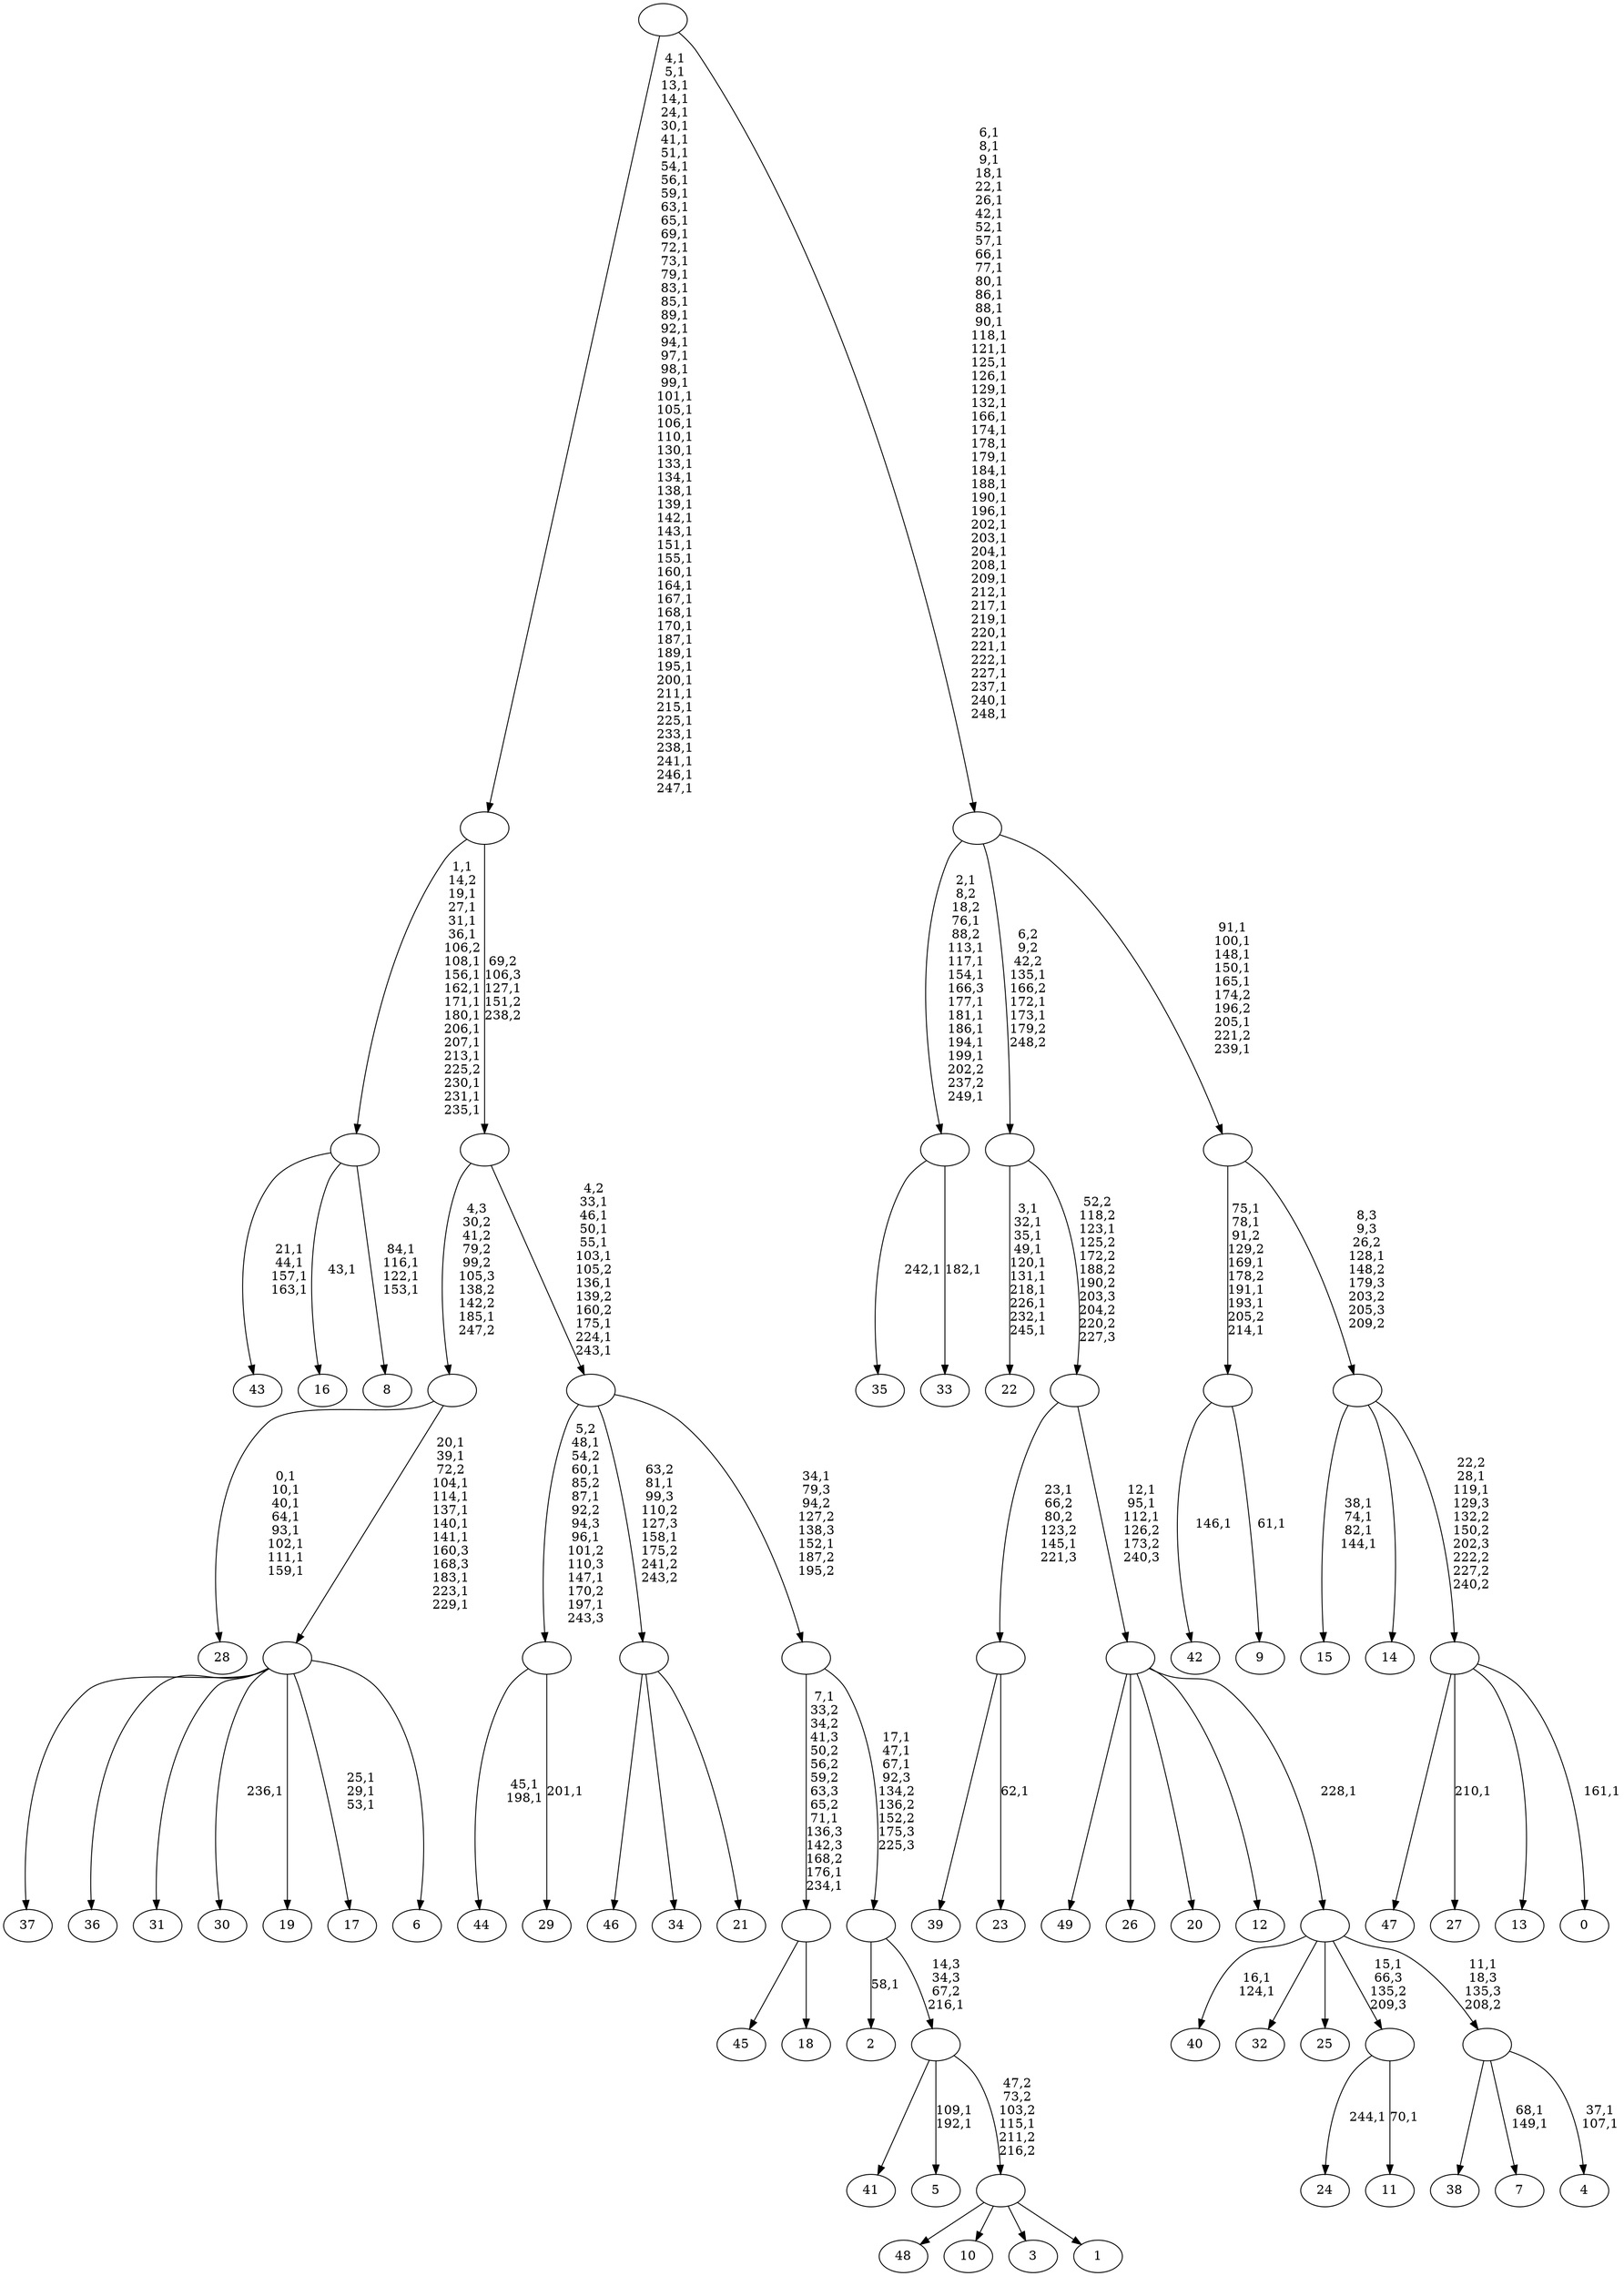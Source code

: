 digraph T {
	300 [label="49"]
	299 [label="48"]
	298 [label="47"]
	297 [label="46"]
	296 [label="45"]
	295 [label="44"]
	292 [label="43"]
	287 [label="42"]
	285 [label="41"]
	284 [label="40"]
	281 [label="39"]
	280 [label="38"]
	279 [label="37"]
	278 [label="36"]
	277 [label="35"]
	275 [label="34"]
	274 [label="33"]
	272 [label=""]
	261 [label="32"]
	260 [label="31"]
	259 [label="30"]
	257 [label="29"]
	255 [label=""]
	249 [label="28"]
	240 [label="27"]
	238 [label="26"]
	237 [label="25"]
	236 [label="24"]
	234 [label="23"]
	232 [label=""]
	230 [label="22"]
	219 [label="21"]
	218 [label=""]
	216 [label="20"]
	215 [label="19"]
	214 [label="18"]
	213 [label=""]
	209 [label="17"]
	205 [label="16"]
	203 [label="15"]
	198 [label="14"]
	197 [label="13"]
	196 [label="12"]
	195 [label="11"]
	193 [label=""]
	192 [label="10"]
	191 [label="9"]
	189 [label=""]
	183 [label="8"]
	178 [label=""]
	162 [label="7"]
	159 [label="6"]
	158 [label=""]
	148 [label=""]
	147 [label="5"]
	144 [label="4"]
	141 [label=""]
	140 [label=""]
	139 [label=""]
	136 [label=""]
	135 [label=""]
	132 [label="3"]
	131 [label="2"]
	129 [label="1"]
	128 [label=""]
	127 [label=""]
	126 [label=""]
	123 [label=""]
	121 [label=""]
	112 [label=""]
	111 [label=""]
	56 [label="0"]
	54 [label=""]
	52 [label=""]
	51 [label=""]
	44 [label=""]
	0 [label=""]
	272 -> 274 [label="182,1"]
	272 -> 277 [label="242,1"]
	255 -> 257 [label="201,1"]
	255 -> 295 [label="45,1\n198,1"]
	232 -> 234 [label="62,1"]
	232 -> 281 [label=""]
	218 -> 297 [label=""]
	218 -> 275 [label=""]
	218 -> 219 [label=""]
	213 -> 296 [label=""]
	213 -> 214 [label=""]
	193 -> 195 [label="70,1"]
	193 -> 236 [label="244,1"]
	189 -> 191 [label="61,1"]
	189 -> 287 [label="146,1"]
	178 -> 183 [label="84,1\n116,1\n122,1\n153,1"]
	178 -> 205 [label="43,1"]
	178 -> 292 [label="21,1\n44,1\n157,1\n163,1"]
	158 -> 209 [label="25,1\n29,1\n53,1"]
	158 -> 259 [label="236,1"]
	158 -> 279 [label=""]
	158 -> 278 [label=""]
	158 -> 260 [label=""]
	158 -> 215 [label=""]
	158 -> 159 [label=""]
	148 -> 158 [label="20,1\n39,1\n72,2\n104,1\n114,1\n137,1\n140,1\n141,1\n160,3\n168,3\n183,1\n223,1\n229,1"]
	148 -> 249 [label="0,1\n10,1\n40,1\n64,1\n93,1\n102,1\n111,1\n159,1"]
	141 -> 144 [label="37,1\n107,1"]
	141 -> 162 [label="68,1\n149,1"]
	141 -> 280 [label=""]
	140 -> 284 [label="16,1\n124,1"]
	140 -> 261 [label=""]
	140 -> 237 [label=""]
	140 -> 193 [label="15,1\n66,3\n135,2\n209,3"]
	140 -> 141 [label="11,1\n18,3\n135,3\n208,2"]
	139 -> 300 [label=""]
	139 -> 238 [label=""]
	139 -> 216 [label=""]
	139 -> 196 [label=""]
	139 -> 140 [label="228,1"]
	136 -> 139 [label="12,1\n95,1\n112,1\n126,2\n173,2\n240,3"]
	136 -> 232 [label="23,1\n66,2\n80,2\n123,2\n145,1\n221,3"]
	135 -> 230 [label="3,1\n32,1\n35,1\n49,1\n120,1\n131,1\n218,1\n226,1\n232,1\n245,1"]
	135 -> 136 [label="52,2\n118,2\n123,1\n125,2\n172,2\n188,2\n190,2\n203,3\n204,2\n220,2\n227,3"]
	128 -> 299 [label=""]
	128 -> 192 [label=""]
	128 -> 132 [label=""]
	128 -> 129 [label=""]
	127 -> 147 [label="109,1\n192,1"]
	127 -> 285 [label=""]
	127 -> 128 [label="47,2\n73,2\n103,2\n115,1\n211,2\n216,2"]
	126 -> 131 [label="58,1"]
	126 -> 127 [label="14,3\n34,3\n67,2\n216,1"]
	123 -> 126 [label="17,1\n47,1\n67,1\n92,3\n134,2\n136,2\n152,2\n175,3\n225,3"]
	123 -> 213 [label="7,1\n33,2\n34,2\n41,3\n50,2\n56,2\n59,2\n63,3\n65,2\n71,1\n136,3\n142,3\n168,2\n176,1\n234,1"]
	121 -> 123 [label="34,1\n79,3\n94,2\n127,2\n138,3\n152,1\n187,2\n195,2"]
	121 -> 218 [label="63,2\n81,1\n99,3\n110,2\n127,3\n158,1\n175,2\n241,2\n243,2"]
	121 -> 255 [label="5,2\n48,1\n54,2\n60,1\n85,2\n87,1\n92,2\n94,3\n96,1\n101,2\n110,3\n147,1\n170,2\n197,1\n243,3"]
	112 -> 121 [label="4,2\n33,1\n46,1\n50,1\n55,1\n103,1\n105,2\n136,1\n139,2\n160,2\n175,1\n224,1\n243,1"]
	112 -> 148 [label="4,3\n30,2\n41,2\n79,2\n99,2\n105,3\n138,2\n142,2\n185,1\n247,2"]
	111 -> 178 [label="1,1\n14,2\n19,1\n27,1\n31,1\n36,1\n106,2\n108,1\n156,1\n162,1\n171,1\n180,1\n206,1\n207,1\n213,1\n225,2\n230,1\n231,1\n235,1"]
	111 -> 112 [label="69,2\n106,3\n127,1\n151,2\n238,2"]
	54 -> 56 [label="161,1"]
	54 -> 240 [label="210,1"]
	54 -> 298 [label=""]
	54 -> 197 [label=""]
	52 -> 54 [label="22,2\n28,1\n119,1\n129,3\n132,2\n150,2\n202,3\n222,2\n227,2\n240,2"]
	52 -> 203 [label="38,1\n74,1\n82,1\n144,1"]
	52 -> 198 [label=""]
	51 -> 189 [label="75,1\n78,1\n91,2\n129,2\n169,1\n178,2\n191,1\n193,1\n205,2\n214,1"]
	51 -> 52 [label="8,3\n9,3\n26,2\n128,1\n148,2\n179,3\n203,2\n205,3\n209,2"]
	44 -> 51 [label="91,1\n100,1\n148,1\n150,1\n165,1\n174,2\n196,2\n205,1\n221,2\n239,1"]
	44 -> 135 [label="6,2\n9,2\n42,2\n135,1\n166,2\n172,1\n173,1\n179,2\n248,2"]
	44 -> 272 [label="2,1\n8,2\n18,2\n76,1\n88,2\n113,1\n117,1\n154,1\n166,3\n177,1\n181,1\n186,1\n194,1\n199,1\n202,2\n237,2\n249,1"]
	0 -> 44 [label="6,1\n8,1\n9,1\n18,1\n22,1\n26,1\n42,1\n52,1\n57,1\n66,1\n77,1\n80,1\n86,1\n88,1\n90,1\n118,1\n121,1\n125,1\n126,1\n129,1\n132,1\n166,1\n174,1\n178,1\n179,1\n184,1\n188,1\n190,1\n196,1\n202,1\n203,1\n204,1\n208,1\n209,1\n212,1\n217,1\n219,1\n220,1\n221,1\n222,1\n227,1\n237,1\n240,1\n248,1"]
	0 -> 111 [label="4,1\n5,1\n13,1\n14,1\n24,1\n30,1\n41,1\n51,1\n54,1\n56,1\n59,1\n63,1\n65,1\n69,1\n72,1\n73,1\n79,1\n83,1\n85,1\n89,1\n92,1\n94,1\n97,1\n98,1\n99,1\n101,1\n105,1\n106,1\n110,1\n130,1\n133,1\n134,1\n138,1\n139,1\n142,1\n143,1\n151,1\n155,1\n160,1\n164,1\n167,1\n168,1\n170,1\n187,1\n189,1\n195,1\n200,1\n211,1\n215,1\n225,1\n233,1\n238,1\n241,1\n246,1\n247,1"]
}
